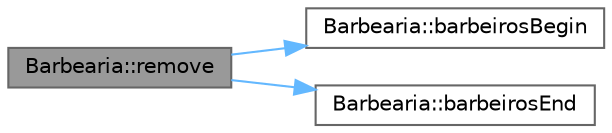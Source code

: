 digraph "Barbearia::remove"
{
 // LATEX_PDF_SIZE
  bgcolor="transparent";
  edge [fontname=Helvetica,fontsize=10,labelfontname=Helvetica,labelfontsize=10];
  node [fontname=Helvetica,fontsize=10,shape=box,height=0.2,width=0.4];
  rankdir="LR";
  Node1 [id="Node000001",label="Barbearia::remove",height=0.2,width=0.4,color="gray40", fillcolor="grey60", style="filled", fontcolor="black",tooltip=" "];
  Node1 -> Node2 [id="edge1_Node000001_Node000002",color="steelblue1",style="solid",tooltip=" "];
  Node2 [id="Node000002",label="Barbearia::barbeirosBegin",height=0.2,width=0.4,color="grey40", fillcolor="white", style="filled",URL="$class_barbearia.html#a09b6abc054a76d7db8f1558ebf914885",tooltip=" "];
  Node1 -> Node3 [id="edge2_Node000001_Node000003",color="steelblue1",style="solid",tooltip=" "];
  Node3 [id="Node000003",label="Barbearia::barbeirosEnd",height=0.2,width=0.4,color="grey40", fillcolor="white", style="filled",URL="$class_barbearia.html#abbcb6bd01615521f2cb86424c1247399",tooltip=" "];
}
